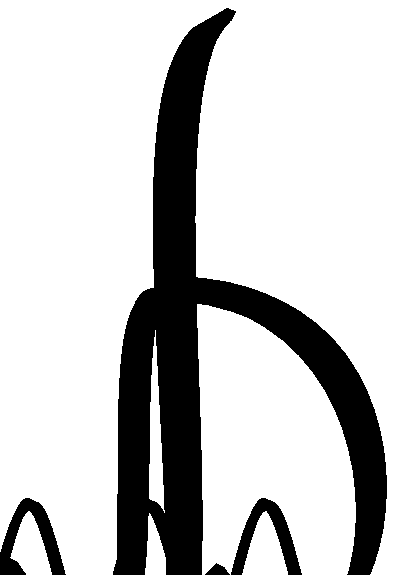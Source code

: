 prologues := 3;


def tt_penstroke text t =
 forsuffixes e = l,r: path_.e:=t; endfor
 filldraw path_.l -- reverse path_.r -- cycle enddef;
path path_.l,path_.r;

beginfig(1);
u = cm;
w = 3u;
h = 7u;

y1 = h; y2 = y4 = 0;
x1 = x4 = .9 w; x2 = 0;
x3 = .7w; y3 = .52h;

pair s, t; s = dir 124; t = dir 220;

penpos1(5mm,30);
penpos2(4mm,45);
penpos3(3mm,30);
penpos4(2mm,45);

pickup pensquare rotated 65 scaled 3;
tt_penstroke z1e{t} ..{s}z2e;
tt_penstroke z2e{-s} .. z3e{right} .. {s}z4e;
draw (-90/360*1.5cm,-0.9cm) for i = -90 upto 1060: .. (i/360*1.5cm,0.9cm*(sind(i))) endfor;
endfig;
end.

